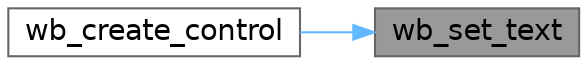 digraph "wb_set_text"
{
 // LATEX_PDF_SIZE
  bgcolor="transparent";
  edge [fontname=Helvetica,fontsize=14,labelfontname=Helvetica,labelfontsize=14];
  node [fontname=Helvetica,fontsize=14,shape=box,height=0.2,width=0.4];
  rankdir="RL";
  Node1 [id="Node000001",label="wb_set_text",height=0.2,width=0.4,color="gray40", fillcolor="grey60", style="filled", fontcolor="black",tooltip=" "];
  Node1 -> Node2 [id="edge1_Node000001_Node000002",dir="back",color="steelblue1",style="solid",tooltip=" "];
  Node2 [id="Node000002",label="wb_create_control",height=0.2,width=0.4,color="grey40", fillcolor="white", style="filled",URL="$de/def/wb__windows_8inc_8php.html#ac030b72a95062b6bcd738351275aff02",tooltip=" "];
}
